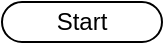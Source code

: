 <mxfile>
    <diagram id="xlbRSISn_BGDdv0wyaB6" name="Page-1">
        <mxGraphModel dx="426" dy="784" grid="1" gridSize="10" guides="1" tooltips="1" connect="1" arrows="1" fold="1" page="1" pageScale="1" pageWidth="850" pageHeight="1100" math="0" shadow="0">
            <root>
                <mxCell id="0"/>
                <mxCell id="1" parent="0"/>
                <mxCell id="2" value="Start" style="rounded=1;whiteSpace=wrap;html=1;arcSize=50;" vertex="1" parent="1">
                    <mxGeometry x="90" y="40" width="80" height="20" as="geometry"/>
                </mxCell>
            </root>
        </mxGraphModel>
    </diagram>
</mxfile>